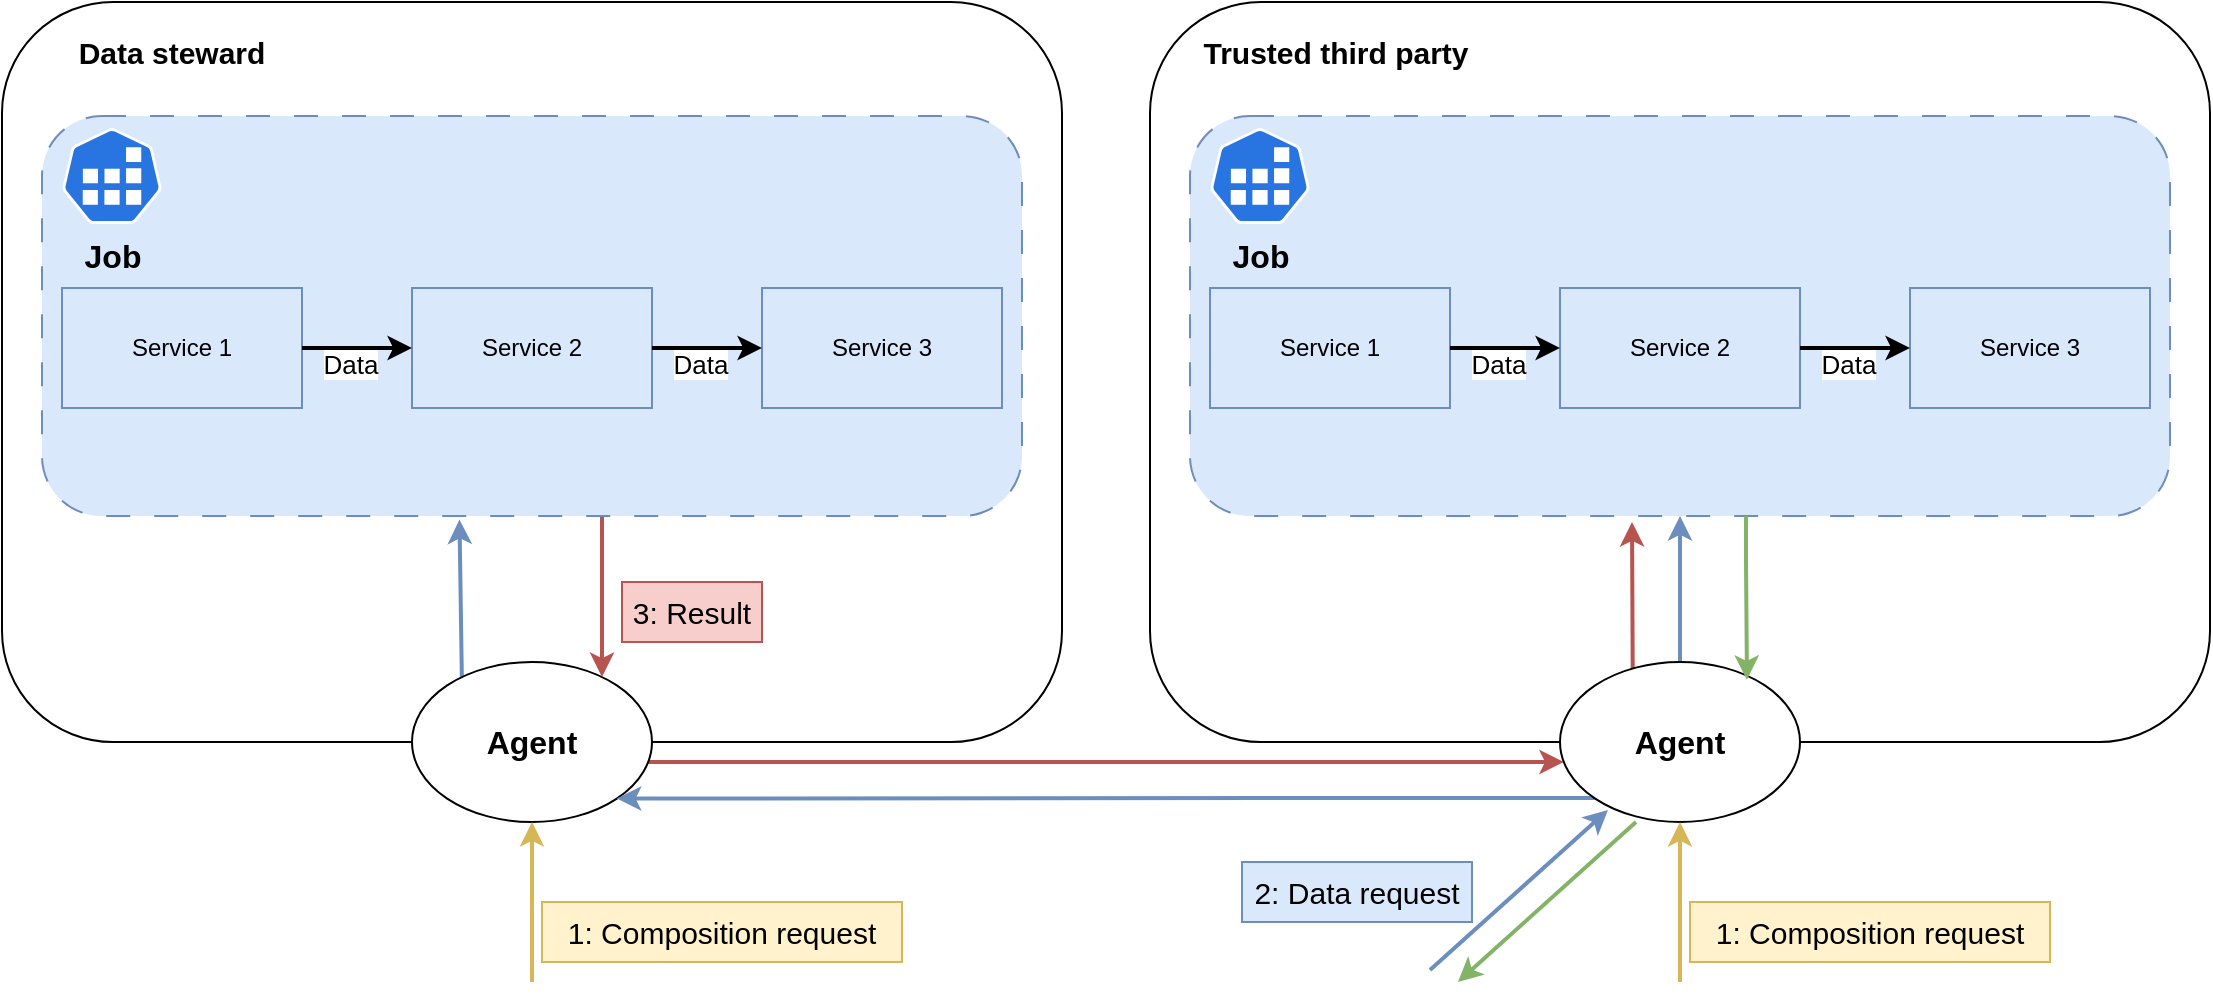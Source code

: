 <mxfile version="21.6.8" type="device">
  <diagram name="Page-1" id="l_U9TE8VM8Wb_cqC_3wU">
    <mxGraphModel dx="1414" dy="832" grid="1" gridSize="10" guides="1" tooltips="1" connect="1" arrows="1" fold="1" page="1" pageScale="1" pageWidth="1169" pageHeight="827" math="0" shadow="0">
      <root>
        <mxCell id="0" />
        <mxCell id="1" parent="0" />
        <mxCell id="bcFj_FvfjHGWvFLV_pOK-1" value="" style="rounded=1;whiteSpace=wrap;html=1;" parent="1" vertex="1">
          <mxGeometry x="10" y="150" width="530" height="370" as="geometry" />
        </mxCell>
        <mxCell id="bcFj_FvfjHGWvFLV_pOK-2" value="&lt;font style=&quot;font-size: 15px;&quot;&gt;&lt;b&gt;Data steward&lt;/b&gt;&lt;/font&gt;" style="text;html=1;strokeColor=none;fillColor=none;align=center;verticalAlign=middle;whiteSpace=wrap;rounded=0;" parent="1" vertex="1">
          <mxGeometry x="30" y="160" width="130" height="30" as="geometry" />
        </mxCell>
        <mxCell id="lOHj5W-wprSBAm-TKtK9-41" style="rounded=0;orthogonalLoop=1;jettySize=auto;html=1;entryX=0.426;entryY=1.009;entryDx=0;entryDy=0;fillColor=#dae8fc;strokeColor=#6c8ebf;strokeWidth=2;entryPerimeter=0;exitX=0.208;exitY=0.125;exitDx=0;exitDy=0;exitPerimeter=0;" parent="1" source="bcFj_FvfjHGWvFLV_pOK-3" target="bcFj_FvfjHGWvFLV_pOK-15" edge="1">
          <mxGeometry relative="1" as="geometry" />
        </mxCell>
        <mxCell id="lOHj5W-wprSBAm-TKtK9-46" style="edgeStyle=orthogonalEdgeStyle;rounded=0;orthogonalLoop=1;jettySize=auto;html=1;strokeWidth=2;fillColor=#f8cecc;strokeColor=#b85450;" parent="1" source="bcFj_FvfjHGWvFLV_pOK-3" target="lOHj5W-wprSBAm-TKtK9-24" edge="1">
          <mxGeometry relative="1" as="geometry">
            <Array as="points">
              <mxPoint x="560" y="530" />
              <mxPoint x="560" y="530" />
            </Array>
          </mxGeometry>
        </mxCell>
        <mxCell id="bcFj_FvfjHGWvFLV_pOK-3" value="&lt;b&gt;&lt;font style=&quot;font-size: 16px;&quot;&gt;Agent&lt;/font&gt;&lt;/b&gt;" style="ellipse;whiteSpace=wrap;html=1;" parent="1" vertex="1">
          <mxGeometry x="215" y="480" width="120" height="80" as="geometry" />
        </mxCell>
        <mxCell id="bcFj_FvfjHGWvFLV_pOK-10" style="rounded=0;orthogonalLoop=1;jettySize=auto;html=1;entryX=0.5;entryY=1;entryDx=0;entryDy=0;startArrow=none;startFill=0;fillColor=#fff2cc;strokeColor=#d6b656;strokeWidth=2;" parent="1" target="bcFj_FvfjHGWvFLV_pOK-3" edge="1">
          <mxGeometry relative="1" as="geometry">
            <mxPoint x="275" y="640" as="sourcePoint" />
          </mxGeometry>
        </mxCell>
        <mxCell id="nA5FP-IU7BYSisTS1pRg-1" value="1: Composition request" style="text;html=1;strokeColor=#d6b656;fillColor=#fff2cc;align=center;verticalAlign=middle;whiteSpace=wrap;rounded=0;fontSize=15;" parent="1" vertex="1">
          <mxGeometry x="280" y="600" width="180" height="30" as="geometry" />
        </mxCell>
        <mxCell id="lOHj5W-wprSBAm-TKtK9-22" value="" style="rounded=1;whiteSpace=wrap;html=1;" parent="1" vertex="1">
          <mxGeometry x="584" y="150" width="530" height="370" as="geometry" />
        </mxCell>
        <mxCell id="lOHj5W-wprSBAm-TKtK9-23" value="&lt;font style=&quot;font-size: 15px;&quot;&gt;&lt;b&gt;Trusted third party&lt;/b&gt;&lt;/font&gt;" style="text;html=1;strokeColor=none;fillColor=none;align=center;verticalAlign=middle;whiteSpace=wrap;rounded=0;" parent="1" vertex="1">
          <mxGeometry x="604" y="160" width="146" height="30" as="geometry" />
        </mxCell>
        <mxCell id="lOHj5W-wprSBAm-TKtK9-42" style="edgeStyle=orthogonalEdgeStyle;rounded=0;orthogonalLoop=1;jettySize=auto;html=1;fillColor=#dae8fc;strokeColor=#6c8ebf;strokeWidth=2;" parent="1" source="lOHj5W-wprSBAm-TKtK9-24" target="lOHj5W-wprSBAm-TKtK9-28" edge="1">
          <mxGeometry relative="1" as="geometry" />
        </mxCell>
        <mxCell id="lOHj5W-wprSBAm-TKtK9-43" style="edgeStyle=orthogonalEdgeStyle;rounded=0;orthogonalLoop=1;jettySize=auto;html=1;entryX=1;entryY=1;entryDx=0;entryDy=0;strokeWidth=2;fillColor=#dae8fc;strokeColor=#6c8ebf;" parent="1" source="lOHj5W-wprSBAm-TKtK9-24" target="bcFj_FvfjHGWvFLV_pOK-3" edge="1">
          <mxGeometry relative="1" as="geometry">
            <Array as="points">
              <mxPoint x="670" y="548" />
              <mxPoint x="670" y="548" />
            </Array>
          </mxGeometry>
        </mxCell>
        <mxCell id="lOHj5W-wprSBAm-TKtK9-47" style="rounded=0;orthogonalLoop=1;jettySize=auto;html=1;exitX=0.303;exitY=0.063;exitDx=0;exitDy=0;fillColor=#f8cecc;strokeColor=#b85450;strokeWidth=2;exitPerimeter=0;" parent="1" source="lOHj5W-wprSBAm-TKtK9-24" edge="1">
          <mxGeometry relative="1" as="geometry">
            <mxPoint x="825" y="410" as="targetPoint" />
          </mxGeometry>
        </mxCell>
        <mxCell id="lOHj5W-wprSBAm-TKtK9-24" value="&lt;b&gt;&lt;font style=&quot;font-size: 16px;&quot;&gt;Agent&lt;/font&gt;&lt;/b&gt;" style="ellipse;whiteSpace=wrap;html=1;" parent="1" vertex="1">
          <mxGeometry x="789" y="480" width="120" height="80" as="geometry" />
        </mxCell>
        <mxCell id="lOHj5W-wprSBAm-TKtK9-25" style="rounded=0;orthogonalLoop=1;jettySize=auto;html=1;entryX=0.5;entryY=1;entryDx=0;entryDy=0;startArrow=none;startFill=0;fillColor=#fff2cc;strokeColor=#d6b656;strokeWidth=2;" parent="1" target="lOHj5W-wprSBAm-TKtK9-24" edge="1">
          <mxGeometry relative="1" as="geometry">
            <mxPoint x="849" y="640" as="sourcePoint" />
          </mxGeometry>
        </mxCell>
        <mxCell id="lOHj5W-wprSBAm-TKtK9-26" value="1: Composition request" style="text;html=1;strokeColor=#d6b656;fillColor=#fff2cc;align=center;verticalAlign=middle;whiteSpace=wrap;rounded=0;fontSize=15;" parent="1" vertex="1">
          <mxGeometry x="854" y="600" width="180" height="30" as="geometry" />
        </mxCell>
        <mxCell id="lOHj5W-wprSBAm-TKtK9-27" value="" style="group" parent="1" vertex="1" connectable="0">
          <mxGeometry x="604" y="207" width="490" height="200" as="geometry" />
        </mxCell>
        <mxCell id="lOHj5W-wprSBAm-TKtK9-28" value="" style="rounded=1;whiteSpace=wrap;html=1;dashed=1;dashPattern=12 12;fillColor=#dae8fc;strokeColor=#6c8ebf;" parent="lOHj5W-wprSBAm-TKtK9-27" vertex="1">
          <mxGeometry width="490" height="200" as="geometry" />
        </mxCell>
        <mxCell id="lOHj5W-wprSBAm-TKtK9-29" value="&lt;b&gt;&lt;font style=&quot;font-size: 16px;&quot;&gt;Job&lt;/font&gt;&lt;/b&gt;" style="sketch=0;html=1;dashed=0;whitespace=wrap;fillColor=#2875E2;strokeColor=#ffffff;points=[[0.005,0.63,0],[0.1,0.2,0],[0.9,0.2,0],[0.5,0,0],[0.995,0.63,0],[0.72,0.99,0],[0.5,1,0],[0.28,0.99,0]];verticalLabelPosition=bottom;align=center;verticalAlign=top;shape=mxgraph.kubernetes.icon;prIcon=job" parent="lOHj5W-wprSBAm-TKtK9-27" vertex="1">
          <mxGeometry x="10" y="6" width="50" height="48" as="geometry" />
        </mxCell>
        <mxCell id="lOHj5W-wprSBAm-TKtK9-30" value="Service 1" style="rounded=0;whiteSpace=wrap;html=1;fillColor=#dae8fc;strokeColor=#6c8ebf;" parent="lOHj5W-wprSBAm-TKtK9-27" vertex="1">
          <mxGeometry x="10" y="86" width="120" height="60" as="geometry" />
        </mxCell>
        <mxCell id="lOHj5W-wprSBAm-TKtK9-31" value="Service 2" style="rounded=0;whiteSpace=wrap;html=1;fillColor=#dae8fc;strokeColor=#6c8ebf;" parent="lOHj5W-wprSBAm-TKtK9-27" vertex="1">
          <mxGeometry x="185" y="86" width="120" height="60" as="geometry" />
        </mxCell>
        <mxCell id="lOHj5W-wprSBAm-TKtK9-32" value="Service 3" style="rounded=0;whiteSpace=wrap;html=1;fillColor=#dae8fc;strokeColor=#6c8ebf;" parent="lOHj5W-wprSBAm-TKtK9-27" vertex="1">
          <mxGeometry x="360" y="86" width="120" height="60" as="geometry" />
        </mxCell>
        <mxCell id="lOHj5W-wprSBAm-TKtK9-33" style="edgeStyle=orthogonalEdgeStyle;rounded=0;orthogonalLoop=1;jettySize=auto;html=1;entryX=0;entryY=0.5;entryDx=0;entryDy=0;strokeWidth=2;" parent="lOHj5W-wprSBAm-TKtK9-27" source="lOHj5W-wprSBAm-TKtK9-30" target="lOHj5W-wprSBAm-TKtK9-31" edge="1">
          <mxGeometry relative="1" as="geometry" />
        </mxCell>
        <mxCell id="lOHj5W-wprSBAm-TKtK9-34" value="Data" style="edgeLabel;html=1;align=center;verticalAlign=middle;resizable=0;points=[];fontSize=13;" parent="lOHj5W-wprSBAm-TKtK9-33" vertex="1" connectable="0">
          <mxGeometry x="0.026" y="-1" relative="1" as="geometry">
            <mxPoint x="-4" y="7" as="offset" />
          </mxGeometry>
        </mxCell>
        <mxCell id="lOHj5W-wprSBAm-TKtK9-35" style="edgeStyle=orthogonalEdgeStyle;rounded=0;orthogonalLoop=1;jettySize=auto;html=1;entryX=0;entryY=0.5;entryDx=0;entryDy=0;strokeWidth=2;" parent="lOHj5W-wprSBAm-TKtK9-27" source="lOHj5W-wprSBAm-TKtK9-31" target="lOHj5W-wprSBAm-TKtK9-32" edge="1">
          <mxGeometry relative="1" as="geometry" />
        </mxCell>
        <mxCell id="lOHj5W-wprSBAm-TKtK9-36" value="Data" style="edgeLabel;html=1;align=center;verticalAlign=middle;resizable=0;points=[];fontSize=13;" parent="lOHj5W-wprSBAm-TKtK9-35" vertex="1" connectable="0">
          <mxGeometry x="0.046" y="-1" relative="1" as="geometry">
            <mxPoint x="-5" y="7" as="offset" />
          </mxGeometry>
        </mxCell>
        <mxCell id="lOHj5W-wprSBAm-TKtK9-37" value="" style="endArrow=classic;html=1;rounded=0;fillColor=#dae8fc;strokeColor=#6c8ebf;strokeWidth=2;entryX=0.5;entryY=1;entryDx=0;entryDy=0;" parent="1" edge="1">
          <mxGeometry width="50" height="50" relative="1" as="geometry">
            <mxPoint x="724" y="634" as="sourcePoint" />
            <mxPoint x="813" y="554" as="targetPoint" />
          </mxGeometry>
        </mxCell>
        <mxCell id="lOHj5W-wprSBAm-TKtK9-38" value="2: Data request" style="text;html=1;strokeColor=#6c8ebf;fillColor=#dae8fc;align=center;verticalAlign=middle;whiteSpace=wrap;rounded=0;fontSize=15;" parent="1" vertex="1">
          <mxGeometry x="630" y="580" width="115" height="30" as="geometry" />
        </mxCell>
        <mxCell id="lOHj5W-wprSBAm-TKtK9-44" style="edgeStyle=orthogonalEdgeStyle;rounded=0;orthogonalLoop=1;jettySize=auto;html=1;fillColor=#f8cecc;strokeColor=#b85450;strokeWidth=2;" parent="1" source="bcFj_FvfjHGWvFLV_pOK-15" target="bcFj_FvfjHGWvFLV_pOK-3" edge="1">
          <mxGeometry relative="1" as="geometry">
            <Array as="points">
              <mxPoint x="310" y="450" />
              <mxPoint x="310" y="450" />
            </Array>
          </mxGeometry>
        </mxCell>
        <mxCell id="bcFj_FvfjHGWvFLV_pOK-15" value="" style="rounded=1;whiteSpace=wrap;html=1;dashed=1;dashPattern=12 12;fillColor=#dae8fc;strokeColor=#6c8ebf;" parent="1" vertex="1">
          <mxGeometry x="30" y="207" width="490" height="200" as="geometry" />
        </mxCell>
        <mxCell id="bcFj_FvfjHGWvFLV_pOK-14" value="&lt;b&gt;&lt;font style=&quot;font-size: 16px;&quot;&gt;Job&lt;/font&gt;&lt;/b&gt;" style="sketch=0;html=1;dashed=0;whitespace=wrap;fillColor=#2875E2;strokeColor=#ffffff;points=[[0.005,0.63,0],[0.1,0.2,0],[0.9,0.2,0],[0.5,0,0],[0.995,0.63,0],[0.72,0.99,0],[0.5,1,0],[0.28,0.99,0]];verticalLabelPosition=bottom;align=center;verticalAlign=top;shape=mxgraph.kubernetes.icon;prIcon=job" parent="1" vertex="1">
          <mxGeometry x="40" y="213" width="50" height="48" as="geometry" />
        </mxCell>
        <mxCell id="bcFj_FvfjHGWvFLV_pOK-16" value="Service 1" style="rounded=0;whiteSpace=wrap;html=1;fillColor=#dae8fc;strokeColor=#6c8ebf;" parent="1" vertex="1">
          <mxGeometry x="40" y="293" width="120" height="60" as="geometry" />
        </mxCell>
        <mxCell id="bcFj_FvfjHGWvFLV_pOK-17" value="Service 2" style="rounded=0;whiteSpace=wrap;html=1;fillColor=#dae8fc;strokeColor=#6c8ebf;" parent="1" vertex="1">
          <mxGeometry x="215" y="293" width="120" height="60" as="geometry" />
        </mxCell>
        <mxCell id="bcFj_FvfjHGWvFLV_pOK-18" value="Service 3" style="rounded=0;whiteSpace=wrap;html=1;fillColor=#dae8fc;strokeColor=#6c8ebf;" parent="1" vertex="1">
          <mxGeometry x="390" y="293" width="120" height="60" as="geometry" />
        </mxCell>
        <mxCell id="bcFj_FvfjHGWvFLV_pOK-19" style="edgeStyle=orthogonalEdgeStyle;rounded=0;orthogonalLoop=1;jettySize=auto;html=1;entryX=0;entryY=0.5;entryDx=0;entryDy=0;strokeWidth=2;" parent="1" source="bcFj_FvfjHGWvFLV_pOK-16" target="bcFj_FvfjHGWvFLV_pOK-17" edge="1">
          <mxGeometry relative="1" as="geometry" />
        </mxCell>
        <mxCell id="bcFj_FvfjHGWvFLV_pOK-22" value="Data" style="edgeLabel;html=1;align=center;verticalAlign=middle;resizable=0;points=[];fontSize=13;" parent="bcFj_FvfjHGWvFLV_pOK-19" vertex="1" connectable="0">
          <mxGeometry x="0.026" y="-1" relative="1" as="geometry">
            <mxPoint x="-4" y="7" as="offset" />
          </mxGeometry>
        </mxCell>
        <mxCell id="bcFj_FvfjHGWvFLV_pOK-20" style="edgeStyle=orthogonalEdgeStyle;rounded=0;orthogonalLoop=1;jettySize=auto;html=1;entryX=0;entryY=0.5;entryDx=0;entryDy=0;strokeWidth=2;" parent="1" source="bcFj_FvfjHGWvFLV_pOK-17" target="bcFj_FvfjHGWvFLV_pOK-18" edge="1">
          <mxGeometry relative="1" as="geometry" />
        </mxCell>
        <mxCell id="bcFj_FvfjHGWvFLV_pOK-21" value="Data" style="edgeLabel;html=1;align=center;verticalAlign=middle;resizable=0;points=[];fontSize=13;" parent="bcFj_FvfjHGWvFLV_pOK-20" vertex="1" connectable="0">
          <mxGeometry x="0.046" y="-1" relative="1" as="geometry">
            <mxPoint x="-5" y="7" as="offset" />
          </mxGeometry>
        </mxCell>
        <mxCell id="lOHj5W-wprSBAm-TKtK9-45" value="3: Result" style="text;html=1;strokeColor=#b85450;fillColor=#f8cecc;align=center;verticalAlign=middle;whiteSpace=wrap;rounded=0;fontSize=15;" parent="1" vertex="1">
          <mxGeometry x="320" y="440" width="70" height="30" as="geometry" />
        </mxCell>
        <mxCell id="lOHj5W-wprSBAm-TKtK9-48" style="edgeStyle=orthogonalEdgeStyle;rounded=0;orthogonalLoop=1;jettySize=auto;html=1;entryX=0.779;entryY=0.111;entryDx=0;entryDy=0;entryPerimeter=0;fillColor=#d5e8d4;strokeColor=#82b366;strokeWidth=2;" parent="1" source="lOHj5W-wprSBAm-TKtK9-28" target="lOHj5W-wprSBAm-TKtK9-24" edge="1">
          <mxGeometry relative="1" as="geometry">
            <Array as="points">
              <mxPoint x="882" y="430" />
              <mxPoint x="882" y="430" />
            </Array>
          </mxGeometry>
        </mxCell>
        <mxCell id="lOHj5W-wprSBAm-TKtK9-50" value="" style="endArrow=none;html=1;rounded=0;fillColor=#d5e8d4;strokeColor=#82b366;strokeWidth=2;entryX=0.5;entryY=1;entryDx=0;entryDy=0;startArrow=classic;startFill=1;endFill=0;" parent="1" edge="1">
          <mxGeometry width="50" height="50" relative="1" as="geometry">
            <mxPoint x="738" y="640" as="sourcePoint" />
            <mxPoint x="827" y="560" as="targetPoint" />
          </mxGeometry>
        </mxCell>
      </root>
    </mxGraphModel>
  </diagram>
</mxfile>
